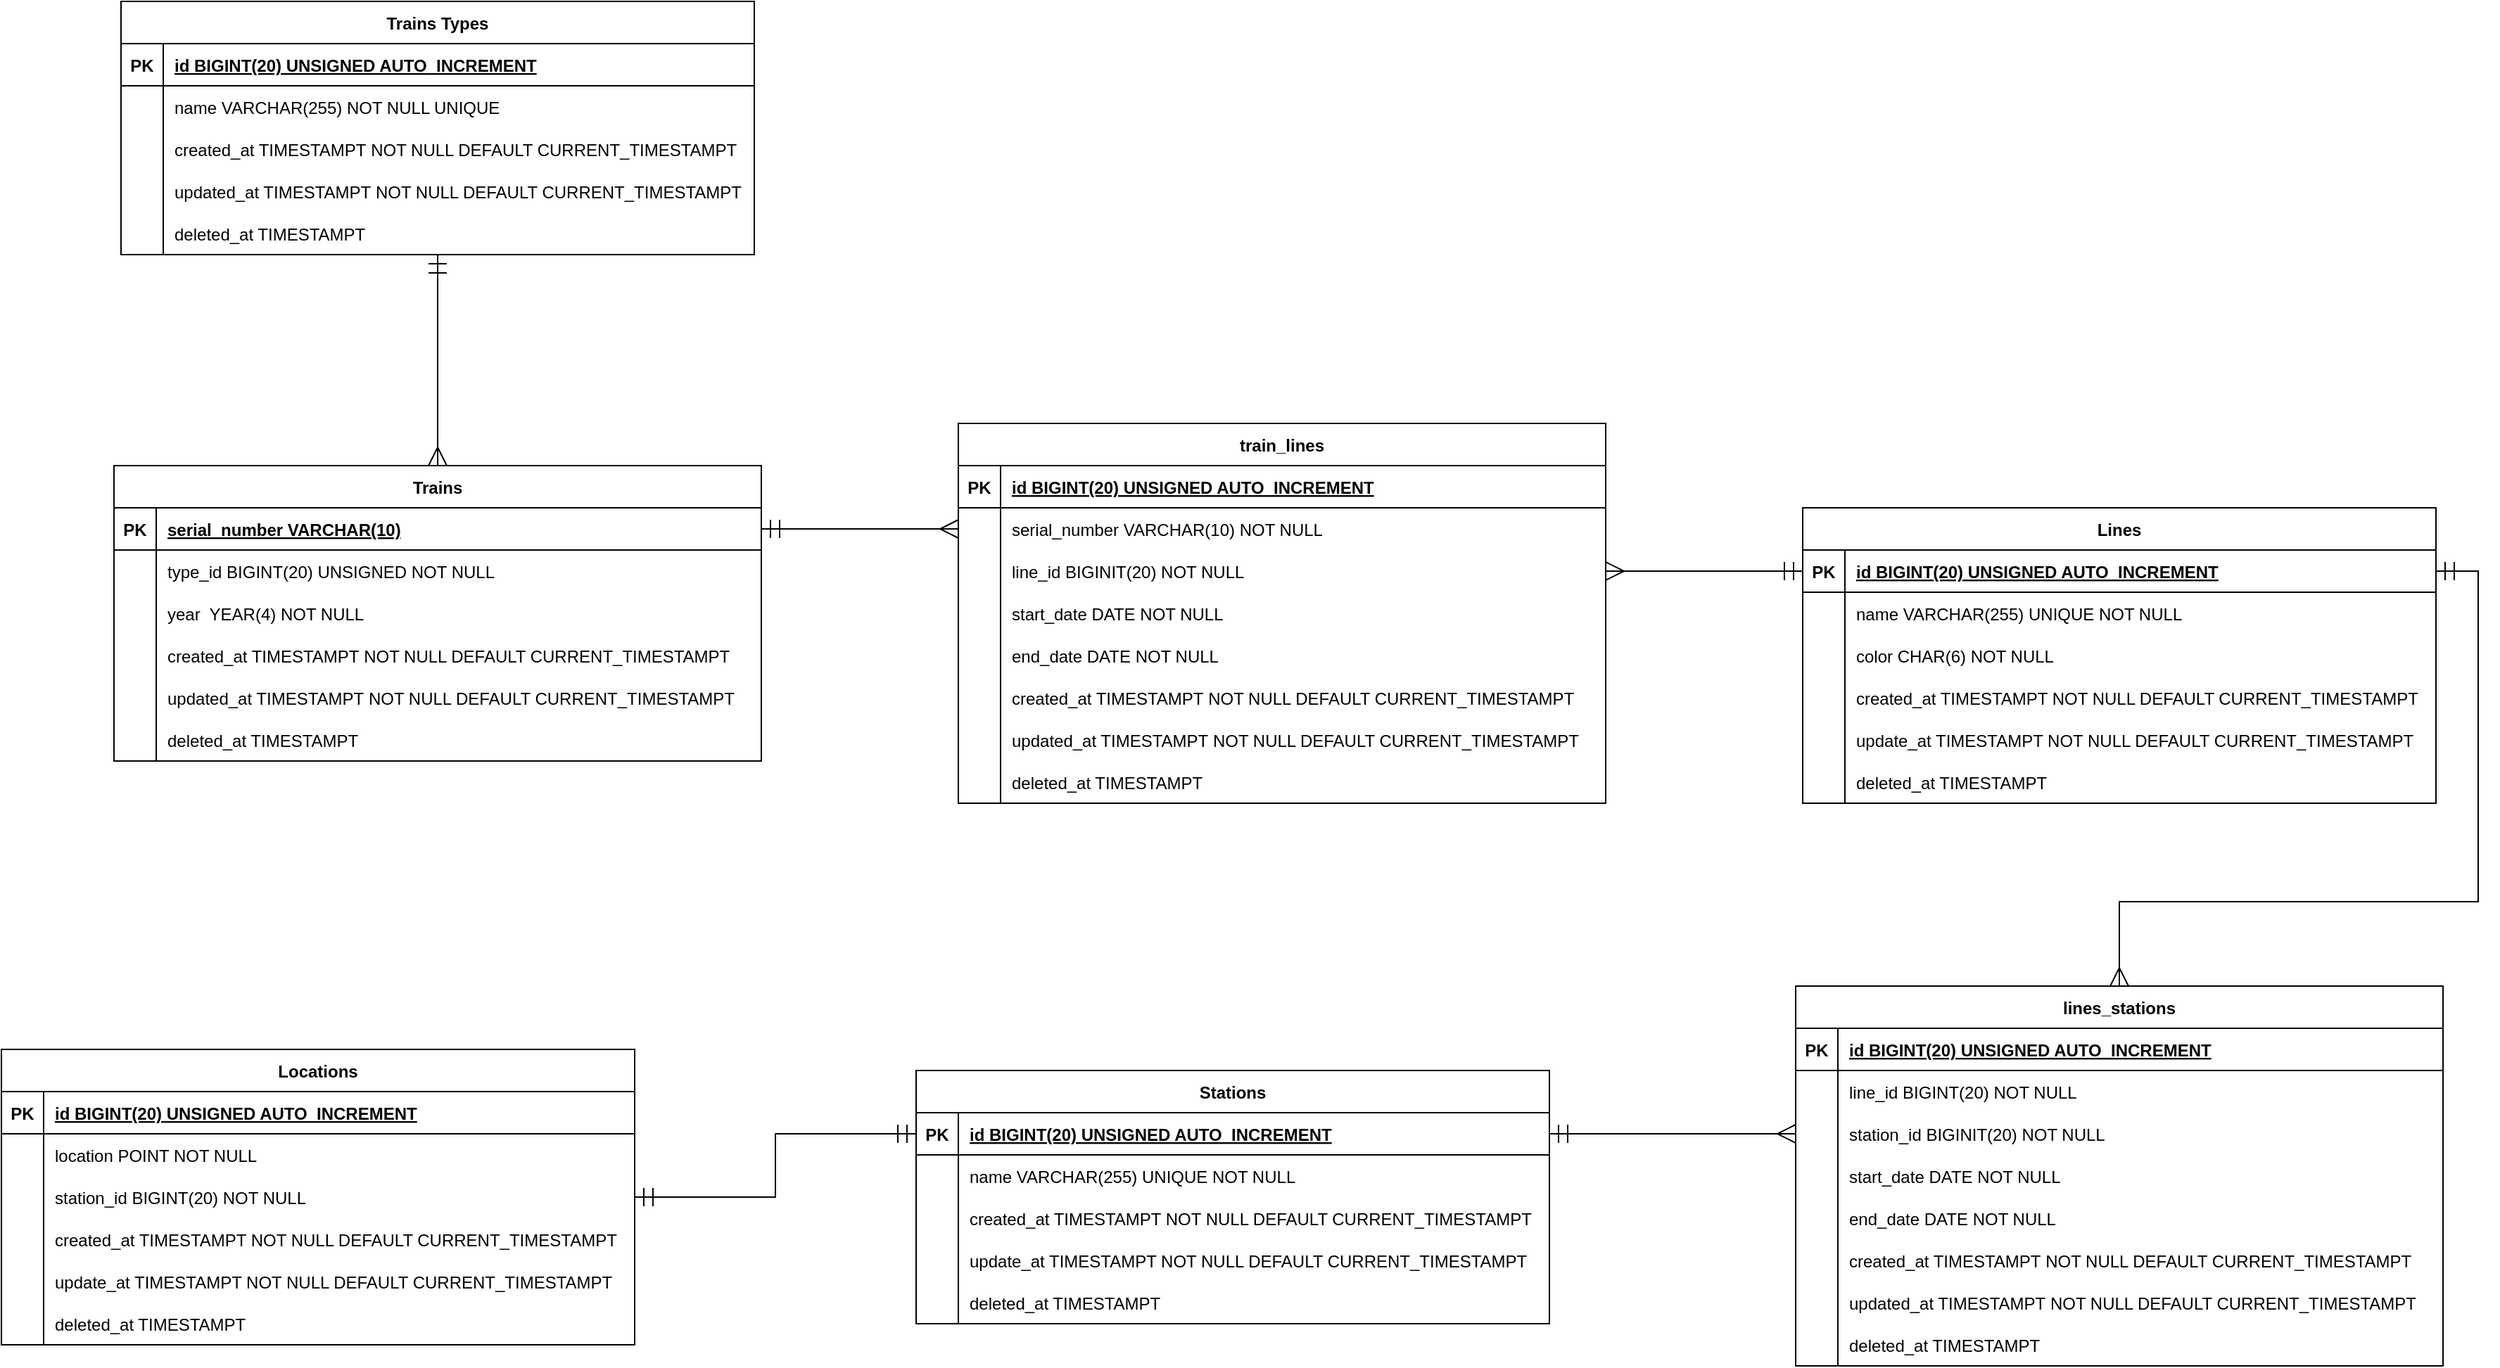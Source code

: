 <mxfile version="20.8.16" type="device"><diagram name="Página-1" id="JTHLQv3V7gAjZucuKztR"><mxGraphModel dx="2177" dy="827" grid="1" gridSize="10" guides="1" tooltips="1" connect="1" arrows="1" fold="1" page="1" pageScale="1" pageWidth="827" pageHeight="1169" math="0" shadow="0"><root><mxCell id="0"/><mxCell id="1" parent="0"/><mxCell id="9AwRTdbDVIk4WKPRu6_v-27" style="edgeStyle=orthogonalEdgeStyle;rounded=0;orthogonalLoop=1;jettySize=auto;html=1;entryX=0.5;entryY=0;entryDx=0;entryDy=0;endArrow=ERmany;endFill=0;startSize=11;endSize=11;startArrow=ERmandOne;startFill=0;exitX=1;exitY=0.5;exitDx=0;exitDy=0;" edge="1" parent="1" source="3qk2ViAFA8XJGctxAub--2" target="9AwRTdbDVIk4WKPRu6_v-1"><mxGeometry relative="1" as="geometry"><Array as="points"><mxPoint x="1200" y="545"/><mxPoint x="1200" y="780"/><mxPoint x="945" y="780"/></Array></mxGeometry></mxCell><mxCell id="3qk2ViAFA8XJGctxAub--1" value="Lines" style="shape=table;startSize=30;container=1;collapsible=1;childLayout=tableLayout;fixedRows=1;rowLines=0;fontStyle=1;align=center;resizeLast=1;" parent="1" vertex="1"><mxGeometry x="720" y="500" width="450" height="210" as="geometry"/></mxCell><mxCell id="3qk2ViAFA8XJGctxAub--2" value="" style="shape=tableRow;horizontal=0;startSize=0;swimlaneHead=0;swimlaneBody=0;fillColor=none;collapsible=0;dropTarget=0;points=[[0,0.5],[1,0.5]];portConstraint=eastwest;top=0;left=0;right=0;bottom=1;" parent="3qk2ViAFA8XJGctxAub--1" vertex="1"><mxGeometry y="30" width="450" height="30" as="geometry"/></mxCell><mxCell id="3qk2ViAFA8XJGctxAub--3" value="PK" style="shape=partialRectangle;connectable=0;fillColor=none;top=0;left=0;bottom=0;right=0;fontStyle=1;overflow=hidden;" parent="3qk2ViAFA8XJGctxAub--2" vertex="1"><mxGeometry width="30" height="30" as="geometry"><mxRectangle width="30" height="30" as="alternateBounds"/></mxGeometry></mxCell><mxCell id="3qk2ViAFA8XJGctxAub--4" value="id BIGINT(20) UNSIGNED AUTO_INCREMENT" style="shape=partialRectangle;connectable=0;fillColor=none;top=0;left=0;bottom=0;right=0;align=left;spacingLeft=6;fontStyle=5;overflow=hidden;" parent="3qk2ViAFA8XJGctxAub--2" vertex="1"><mxGeometry x="30" width="420" height="30" as="geometry"><mxRectangle width="420" height="30" as="alternateBounds"/></mxGeometry></mxCell><mxCell id="3qk2ViAFA8XJGctxAub--5" value="" style="shape=tableRow;horizontal=0;startSize=0;swimlaneHead=0;swimlaneBody=0;fillColor=none;collapsible=0;dropTarget=0;points=[[0,0.5],[1,0.5]];portConstraint=eastwest;top=0;left=0;right=0;bottom=0;" parent="3qk2ViAFA8XJGctxAub--1" vertex="1"><mxGeometry y="60" width="450" height="30" as="geometry"/></mxCell><mxCell id="3qk2ViAFA8XJGctxAub--6" value="" style="shape=partialRectangle;connectable=0;fillColor=none;top=0;left=0;bottom=0;right=0;editable=1;overflow=hidden;" parent="3qk2ViAFA8XJGctxAub--5" vertex="1"><mxGeometry width="30" height="30" as="geometry"><mxRectangle width="30" height="30" as="alternateBounds"/></mxGeometry></mxCell><mxCell id="3qk2ViAFA8XJGctxAub--7" value="name VARCHAR(255) UNIQUE NOT NULL" style="shape=partialRectangle;connectable=0;fillColor=none;top=0;left=0;bottom=0;right=0;align=left;spacingLeft=6;overflow=hidden;" parent="3qk2ViAFA8XJGctxAub--5" vertex="1"><mxGeometry x="30" width="420" height="30" as="geometry"><mxRectangle width="420" height="30" as="alternateBounds"/></mxGeometry></mxCell><mxCell id="3qk2ViAFA8XJGctxAub--8" value="" style="shape=tableRow;horizontal=0;startSize=0;swimlaneHead=0;swimlaneBody=0;fillColor=none;collapsible=0;dropTarget=0;points=[[0,0.5],[1,0.5]];portConstraint=eastwest;top=0;left=0;right=0;bottom=0;" parent="3qk2ViAFA8XJGctxAub--1" vertex="1"><mxGeometry y="90" width="450" height="30" as="geometry"/></mxCell><mxCell id="3qk2ViAFA8XJGctxAub--9" value="" style="shape=partialRectangle;connectable=0;fillColor=none;top=0;left=0;bottom=0;right=0;editable=1;overflow=hidden;" parent="3qk2ViAFA8XJGctxAub--8" vertex="1"><mxGeometry width="30" height="30" as="geometry"><mxRectangle width="30" height="30" as="alternateBounds"/></mxGeometry></mxCell><mxCell id="3qk2ViAFA8XJGctxAub--10" value="color CHAR(6) NOT NULL" style="shape=partialRectangle;connectable=0;fillColor=none;top=0;left=0;bottom=0;right=0;align=left;spacingLeft=6;overflow=hidden;" parent="3qk2ViAFA8XJGctxAub--8" vertex="1"><mxGeometry x="30" width="420" height="30" as="geometry"><mxRectangle width="420" height="30" as="alternateBounds"/></mxGeometry></mxCell><mxCell id="3qk2ViAFA8XJGctxAub--11" value="" style="shape=tableRow;horizontal=0;startSize=0;swimlaneHead=0;swimlaneBody=0;fillColor=none;collapsible=0;dropTarget=0;points=[[0,0.5],[1,0.5]];portConstraint=eastwest;top=0;left=0;right=0;bottom=0;" parent="3qk2ViAFA8XJGctxAub--1" vertex="1"><mxGeometry y="120" width="450" height="30" as="geometry"/></mxCell><mxCell id="3qk2ViAFA8XJGctxAub--12" value="" style="shape=partialRectangle;connectable=0;fillColor=none;top=0;left=0;bottom=0;right=0;editable=1;overflow=hidden;" parent="3qk2ViAFA8XJGctxAub--11" vertex="1"><mxGeometry width="30" height="30" as="geometry"><mxRectangle width="30" height="30" as="alternateBounds"/></mxGeometry></mxCell><mxCell id="3qk2ViAFA8XJGctxAub--13" value="created_at TIMESTAMPT NOT NULL DEFAULT CURRENT_TIMESTAMPT" style="shape=partialRectangle;connectable=0;fillColor=none;top=0;left=0;bottom=0;right=0;align=left;spacingLeft=6;overflow=hidden;" parent="3qk2ViAFA8XJGctxAub--11" vertex="1"><mxGeometry x="30" width="420" height="30" as="geometry"><mxRectangle width="420" height="30" as="alternateBounds"/></mxGeometry></mxCell><mxCell id="3qk2ViAFA8XJGctxAub--14" style="shape=tableRow;horizontal=0;startSize=0;swimlaneHead=0;swimlaneBody=0;fillColor=none;collapsible=0;dropTarget=0;points=[[0,0.5],[1,0.5]];portConstraint=eastwest;top=0;left=0;right=0;bottom=0;" parent="3qk2ViAFA8XJGctxAub--1" vertex="1"><mxGeometry y="150" width="450" height="30" as="geometry"/></mxCell><mxCell id="3qk2ViAFA8XJGctxAub--15" style="shape=partialRectangle;connectable=0;fillColor=none;top=0;left=0;bottom=0;right=0;editable=1;overflow=hidden;" parent="3qk2ViAFA8XJGctxAub--14" vertex="1"><mxGeometry width="30" height="30" as="geometry"><mxRectangle width="30" height="30" as="alternateBounds"/></mxGeometry></mxCell><mxCell id="3qk2ViAFA8XJGctxAub--16" value="update_at TIMESTAMPT NOT NULL DEFAULT CURRENT_TIMESTAMPT" style="shape=partialRectangle;connectable=0;fillColor=none;top=0;left=0;bottom=0;right=0;align=left;spacingLeft=6;overflow=hidden;" parent="3qk2ViAFA8XJGctxAub--14" vertex="1"><mxGeometry x="30" width="420" height="30" as="geometry"><mxRectangle width="420" height="30" as="alternateBounds"/></mxGeometry></mxCell><mxCell id="3qk2ViAFA8XJGctxAub--17" style="shape=tableRow;horizontal=0;startSize=0;swimlaneHead=0;swimlaneBody=0;fillColor=none;collapsible=0;dropTarget=0;points=[[0,0.5],[1,0.5]];portConstraint=eastwest;top=0;left=0;right=0;bottom=0;" parent="3qk2ViAFA8XJGctxAub--1" vertex="1"><mxGeometry y="180" width="450" height="30" as="geometry"/></mxCell><mxCell id="3qk2ViAFA8XJGctxAub--18" style="shape=partialRectangle;connectable=0;fillColor=none;top=0;left=0;bottom=0;right=0;editable=1;overflow=hidden;" parent="3qk2ViAFA8XJGctxAub--17" vertex="1"><mxGeometry width="30" height="30" as="geometry"><mxRectangle width="30" height="30" as="alternateBounds"/></mxGeometry></mxCell><mxCell id="3qk2ViAFA8XJGctxAub--19" value="deleted_at TIMESTAMPT " style="shape=partialRectangle;connectable=0;fillColor=none;top=0;left=0;bottom=0;right=0;align=left;spacingLeft=6;overflow=hidden;" parent="3qk2ViAFA8XJGctxAub--17" vertex="1"><mxGeometry x="30" width="420" height="30" as="geometry"><mxRectangle width="420" height="30" as="alternateBounds"/></mxGeometry></mxCell><mxCell id="3qk2ViAFA8XJGctxAub--39" value="Trains" style="shape=table;startSize=30;container=1;collapsible=1;childLayout=tableLayout;fixedRows=1;rowLines=0;fontStyle=1;align=center;resizeLast=1;" parent="1" vertex="1"><mxGeometry x="-480" y="470" width="460" height="210" as="geometry"/></mxCell><mxCell id="3qk2ViAFA8XJGctxAub--40" value="" style="shape=tableRow;horizontal=0;startSize=0;swimlaneHead=0;swimlaneBody=0;fillColor=none;collapsible=0;dropTarget=0;points=[[0,0.5],[1,0.5]];portConstraint=eastwest;top=0;left=0;right=0;bottom=1;" parent="3qk2ViAFA8XJGctxAub--39" vertex="1"><mxGeometry y="30" width="460" height="30" as="geometry"/></mxCell><mxCell id="3qk2ViAFA8XJGctxAub--41" value="PK" style="shape=partialRectangle;connectable=0;fillColor=none;top=0;left=0;bottom=0;right=0;fontStyle=1;overflow=hidden;" parent="3qk2ViAFA8XJGctxAub--40" vertex="1"><mxGeometry width="30" height="30" as="geometry"><mxRectangle width="30" height="30" as="alternateBounds"/></mxGeometry></mxCell><mxCell id="3qk2ViAFA8XJGctxAub--42" value="serial_number VARCHAR(10)" style="shape=partialRectangle;connectable=0;fillColor=none;top=0;left=0;bottom=0;right=0;align=left;spacingLeft=6;fontStyle=5;overflow=hidden;" parent="3qk2ViAFA8XJGctxAub--40" vertex="1"><mxGeometry x="30" width="430" height="30" as="geometry"><mxRectangle width="430" height="30" as="alternateBounds"/></mxGeometry></mxCell><mxCell id="3qk2ViAFA8XJGctxAub--43" value="" style="shape=tableRow;horizontal=0;startSize=0;swimlaneHead=0;swimlaneBody=0;fillColor=none;collapsible=0;dropTarget=0;points=[[0,0.5],[1,0.5]];portConstraint=eastwest;top=0;left=0;right=0;bottom=0;" parent="3qk2ViAFA8XJGctxAub--39" vertex="1"><mxGeometry y="60" width="460" height="30" as="geometry"/></mxCell><mxCell id="3qk2ViAFA8XJGctxAub--44" value="" style="shape=partialRectangle;connectable=0;fillColor=none;top=0;left=0;bottom=0;right=0;editable=1;overflow=hidden;" parent="3qk2ViAFA8XJGctxAub--43" vertex="1"><mxGeometry width="30" height="30" as="geometry"><mxRectangle width="30" height="30" as="alternateBounds"/></mxGeometry></mxCell><mxCell id="3qk2ViAFA8XJGctxAub--45" value="type_id BIGINT(20) UNSIGNED NOT NULL" style="shape=partialRectangle;connectable=0;fillColor=none;top=0;left=0;bottom=0;right=0;align=left;spacingLeft=6;overflow=hidden;" parent="3qk2ViAFA8XJGctxAub--43" vertex="1"><mxGeometry x="30" width="430" height="30" as="geometry"><mxRectangle width="430" height="30" as="alternateBounds"/></mxGeometry></mxCell><mxCell id="3qk2ViAFA8XJGctxAub--46" value="" style="shape=tableRow;horizontal=0;startSize=0;swimlaneHead=0;swimlaneBody=0;fillColor=none;collapsible=0;dropTarget=0;points=[[0,0.5],[1,0.5]];portConstraint=eastwest;top=0;left=0;right=0;bottom=0;" parent="3qk2ViAFA8XJGctxAub--39" vertex="1"><mxGeometry y="90" width="460" height="30" as="geometry"/></mxCell><mxCell id="3qk2ViAFA8XJGctxAub--47" value="" style="shape=partialRectangle;connectable=0;fillColor=none;top=0;left=0;bottom=0;right=0;editable=1;overflow=hidden;" parent="3qk2ViAFA8XJGctxAub--46" vertex="1"><mxGeometry width="30" height="30" as="geometry"><mxRectangle width="30" height="30" as="alternateBounds"/></mxGeometry></mxCell><mxCell id="3qk2ViAFA8XJGctxAub--48" value="year  YEAR(4) NOT NULL" style="shape=partialRectangle;connectable=0;fillColor=none;top=0;left=0;bottom=0;right=0;align=left;spacingLeft=6;overflow=hidden;" parent="3qk2ViAFA8XJGctxAub--46" vertex="1"><mxGeometry x="30" width="430" height="30" as="geometry"><mxRectangle width="430" height="30" as="alternateBounds"/></mxGeometry></mxCell><mxCell id="3qk2ViAFA8XJGctxAub--49" value="" style="shape=tableRow;horizontal=0;startSize=0;swimlaneHead=0;swimlaneBody=0;fillColor=none;collapsible=0;dropTarget=0;points=[[0,0.5],[1,0.5]];portConstraint=eastwest;top=0;left=0;right=0;bottom=0;" parent="3qk2ViAFA8XJGctxAub--39" vertex="1"><mxGeometry y="120" width="460" height="30" as="geometry"/></mxCell><mxCell id="3qk2ViAFA8XJGctxAub--50" value="" style="shape=partialRectangle;connectable=0;fillColor=none;top=0;left=0;bottom=0;right=0;editable=1;overflow=hidden;" parent="3qk2ViAFA8XJGctxAub--49" vertex="1"><mxGeometry width="30" height="30" as="geometry"><mxRectangle width="30" height="30" as="alternateBounds"/></mxGeometry></mxCell><mxCell id="3qk2ViAFA8XJGctxAub--51" value="created_at TIMESTAMPT NOT NULL DEFAULT CURRENT_TIMESTAMPT" style="shape=partialRectangle;connectable=0;fillColor=none;top=0;left=0;bottom=0;right=0;align=left;spacingLeft=6;overflow=hidden;" parent="3qk2ViAFA8XJGctxAub--49" vertex="1"><mxGeometry x="30" width="430" height="30" as="geometry"><mxRectangle width="430" height="30" as="alternateBounds"/></mxGeometry></mxCell><mxCell id="3qk2ViAFA8XJGctxAub--88" style="shape=tableRow;horizontal=0;startSize=0;swimlaneHead=0;swimlaneBody=0;fillColor=none;collapsible=0;dropTarget=0;points=[[0,0.5],[1,0.5]];portConstraint=eastwest;top=0;left=0;right=0;bottom=0;" parent="3qk2ViAFA8XJGctxAub--39" vertex="1"><mxGeometry y="150" width="460" height="30" as="geometry"/></mxCell><mxCell id="3qk2ViAFA8XJGctxAub--89" style="shape=partialRectangle;connectable=0;fillColor=none;top=0;left=0;bottom=0;right=0;editable=1;overflow=hidden;" parent="3qk2ViAFA8XJGctxAub--88" vertex="1"><mxGeometry width="30" height="30" as="geometry"><mxRectangle width="30" height="30" as="alternateBounds"/></mxGeometry></mxCell><mxCell id="3qk2ViAFA8XJGctxAub--90" value="updated_at TIMESTAMPT NOT NULL DEFAULT CURRENT_TIMESTAMPT" style="shape=partialRectangle;connectable=0;fillColor=none;top=0;left=0;bottom=0;right=0;align=left;spacingLeft=6;overflow=hidden;" parent="3qk2ViAFA8XJGctxAub--88" vertex="1"><mxGeometry x="30" width="430" height="30" as="geometry"><mxRectangle width="430" height="30" as="alternateBounds"/></mxGeometry></mxCell><mxCell id="3qk2ViAFA8XJGctxAub--91" style="shape=tableRow;horizontal=0;startSize=0;swimlaneHead=0;swimlaneBody=0;fillColor=none;collapsible=0;dropTarget=0;points=[[0,0.5],[1,0.5]];portConstraint=eastwest;top=0;left=0;right=0;bottom=0;" parent="3qk2ViAFA8XJGctxAub--39" vertex="1"><mxGeometry y="180" width="460" height="30" as="geometry"/></mxCell><mxCell id="3qk2ViAFA8XJGctxAub--92" value="" style="shape=partialRectangle;connectable=0;fillColor=none;top=0;left=0;bottom=0;right=0;editable=1;overflow=hidden;" parent="3qk2ViAFA8XJGctxAub--91" vertex="1"><mxGeometry width="30" height="30" as="geometry"><mxRectangle width="30" height="30" as="alternateBounds"/></mxGeometry></mxCell><mxCell id="3qk2ViAFA8XJGctxAub--93" value="deleted_at TIMESTAMPT" style="shape=partialRectangle;connectable=0;fillColor=none;top=0;left=0;bottom=0;right=0;align=left;spacingLeft=6;overflow=hidden;" parent="3qk2ViAFA8XJGctxAub--91" vertex="1"><mxGeometry x="30" width="430" height="30" as="geometry"><mxRectangle width="430" height="30" as="alternateBounds"/></mxGeometry></mxCell><mxCell id="3qk2ViAFA8XJGctxAub--87" style="edgeStyle=orthogonalEdgeStyle;rounded=0;orthogonalLoop=1;jettySize=auto;html=1;entryX=0.5;entryY=0;entryDx=0;entryDy=0;startArrow=ERmandOne;startFill=0;endArrow=ERmany;endFill=0;startSize=11;endSize=11;" parent="1" source="3qk2ViAFA8XJGctxAub--52" target="3qk2ViAFA8XJGctxAub--39" edge="1"><mxGeometry relative="1" as="geometry"/></mxCell><mxCell id="3qk2ViAFA8XJGctxAub--52" value="Trains Types" style="shape=table;startSize=30;container=1;collapsible=1;childLayout=tableLayout;fixedRows=1;rowLines=0;fontStyle=1;align=center;resizeLast=1;" parent="1" vertex="1"><mxGeometry x="-475" y="140" width="450" height="180" as="geometry"/></mxCell><mxCell id="3qk2ViAFA8XJGctxAub--53" value="" style="shape=tableRow;horizontal=0;startSize=0;swimlaneHead=0;swimlaneBody=0;fillColor=none;collapsible=0;dropTarget=0;points=[[0,0.5],[1,0.5]];portConstraint=eastwest;top=0;left=0;right=0;bottom=1;" parent="3qk2ViAFA8XJGctxAub--52" vertex="1"><mxGeometry y="30" width="450" height="30" as="geometry"/></mxCell><mxCell id="3qk2ViAFA8XJGctxAub--54" value="PK" style="shape=partialRectangle;connectable=0;fillColor=none;top=0;left=0;bottom=0;right=0;fontStyle=1;overflow=hidden;" parent="3qk2ViAFA8XJGctxAub--53" vertex="1"><mxGeometry width="30" height="30" as="geometry"><mxRectangle width="30" height="30" as="alternateBounds"/></mxGeometry></mxCell><mxCell id="3qk2ViAFA8XJGctxAub--55" value="id BIGINT(20) UNSIGNED AUTO_INCREMENT" style="shape=partialRectangle;connectable=0;fillColor=none;top=0;left=0;bottom=0;right=0;align=left;spacingLeft=6;fontStyle=5;overflow=hidden;" parent="3qk2ViAFA8XJGctxAub--53" vertex="1"><mxGeometry x="30" width="420" height="30" as="geometry"><mxRectangle width="420" height="30" as="alternateBounds"/></mxGeometry></mxCell><mxCell id="3qk2ViAFA8XJGctxAub--56" value="" style="shape=tableRow;horizontal=0;startSize=0;swimlaneHead=0;swimlaneBody=0;fillColor=none;collapsible=0;dropTarget=0;points=[[0,0.5],[1,0.5]];portConstraint=eastwest;top=0;left=0;right=0;bottom=0;" parent="3qk2ViAFA8XJGctxAub--52" vertex="1"><mxGeometry y="60" width="450" height="30" as="geometry"/></mxCell><mxCell id="3qk2ViAFA8XJGctxAub--57" value="" style="shape=partialRectangle;connectable=0;fillColor=none;top=0;left=0;bottom=0;right=0;editable=1;overflow=hidden;" parent="3qk2ViAFA8XJGctxAub--56" vertex="1"><mxGeometry width="30" height="30" as="geometry"><mxRectangle width="30" height="30" as="alternateBounds"/></mxGeometry></mxCell><mxCell id="3qk2ViAFA8XJGctxAub--58" value="name VARCHAR(255) NOT NULL UNIQUE" style="shape=partialRectangle;connectable=0;fillColor=none;top=0;left=0;bottom=0;right=0;align=left;spacingLeft=6;overflow=hidden;" parent="3qk2ViAFA8XJGctxAub--56" vertex="1"><mxGeometry x="30" width="420" height="30" as="geometry"><mxRectangle width="420" height="30" as="alternateBounds"/></mxGeometry></mxCell><mxCell id="3qk2ViAFA8XJGctxAub--59" value="" style="shape=tableRow;horizontal=0;startSize=0;swimlaneHead=0;swimlaneBody=0;fillColor=none;collapsible=0;dropTarget=0;points=[[0,0.5],[1,0.5]];portConstraint=eastwest;top=0;left=0;right=0;bottom=0;" parent="3qk2ViAFA8XJGctxAub--52" vertex="1"><mxGeometry y="90" width="450" height="30" as="geometry"/></mxCell><mxCell id="3qk2ViAFA8XJGctxAub--60" value="" style="shape=partialRectangle;connectable=0;fillColor=none;top=0;left=0;bottom=0;right=0;editable=1;overflow=hidden;" parent="3qk2ViAFA8XJGctxAub--59" vertex="1"><mxGeometry width="30" height="30" as="geometry"><mxRectangle width="30" height="30" as="alternateBounds"/></mxGeometry></mxCell><mxCell id="3qk2ViAFA8XJGctxAub--61" value="created_at TIMESTAMPT NOT NULL DEFAULT CURRENT_TIMESTAMPT" style="shape=partialRectangle;connectable=0;fillColor=none;top=0;left=0;bottom=0;right=0;align=left;spacingLeft=6;overflow=hidden;" parent="3qk2ViAFA8XJGctxAub--59" vertex="1"><mxGeometry x="30" width="420" height="30" as="geometry"><mxRectangle width="420" height="30" as="alternateBounds"/></mxGeometry></mxCell><mxCell id="3qk2ViAFA8XJGctxAub--62" value="" style="shape=tableRow;horizontal=0;startSize=0;swimlaneHead=0;swimlaneBody=0;fillColor=none;collapsible=0;dropTarget=0;points=[[0,0.5],[1,0.5]];portConstraint=eastwest;top=0;left=0;right=0;bottom=0;" parent="3qk2ViAFA8XJGctxAub--52" vertex="1"><mxGeometry y="120" width="450" height="30" as="geometry"/></mxCell><mxCell id="3qk2ViAFA8XJGctxAub--63" value="" style="shape=partialRectangle;connectable=0;fillColor=none;top=0;left=0;bottom=0;right=0;editable=1;overflow=hidden;" parent="3qk2ViAFA8XJGctxAub--62" vertex="1"><mxGeometry width="30" height="30" as="geometry"><mxRectangle width="30" height="30" as="alternateBounds"/></mxGeometry></mxCell><mxCell id="3qk2ViAFA8XJGctxAub--64" value="updated_at TIMESTAMPT NOT NULL DEFAULT CURRENT_TIMESTAMPT" style="shape=partialRectangle;connectable=0;fillColor=none;top=0;left=0;bottom=0;right=0;align=left;spacingLeft=6;overflow=hidden;" parent="3qk2ViAFA8XJGctxAub--62" vertex="1"><mxGeometry x="30" width="420" height="30" as="geometry"><mxRectangle width="420" height="30" as="alternateBounds"/></mxGeometry></mxCell><mxCell id="3qk2ViAFA8XJGctxAub--65" style="shape=tableRow;horizontal=0;startSize=0;swimlaneHead=0;swimlaneBody=0;fillColor=none;collapsible=0;dropTarget=0;points=[[0,0.5],[1,0.5]];portConstraint=eastwest;top=0;left=0;right=0;bottom=0;" parent="3qk2ViAFA8XJGctxAub--52" vertex="1"><mxGeometry y="150" width="450" height="30" as="geometry"/></mxCell><mxCell id="3qk2ViAFA8XJGctxAub--66" style="shape=partialRectangle;connectable=0;fillColor=none;top=0;left=0;bottom=0;right=0;editable=1;overflow=hidden;" parent="3qk2ViAFA8XJGctxAub--65" vertex="1"><mxGeometry width="30" height="30" as="geometry"><mxRectangle width="30" height="30" as="alternateBounds"/></mxGeometry></mxCell><mxCell id="3qk2ViAFA8XJGctxAub--67" value="deleted_at TIMESTAMPT" style="shape=partialRectangle;connectable=0;fillColor=none;top=0;left=0;bottom=0;right=0;align=left;spacingLeft=6;overflow=hidden;" parent="3qk2ViAFA8XJGctxAub--65" vertex="1"><mxGeometry x="30" width="420" height="30" as="geometry"><mxRectangle width="420" height="30" as="alternateBounds"/></mxGeometry></mxCell><mxCell id="3qk2ViAFA8XJGctxAub--107" value="train_lines" style="shape=table;startSize=30;container=1;collapsible=1;childLayout=tableLayout;fixedRows=1;rowLines=0;fontStyle=1;align=center;resizeLast=1;" parent="1" vertex="1"><mxGeometry x="120" y="440" width="460" height="270" as="geometry"/></mxCell><mxCell id="3qk2ViAFA8XJGctxAub--108" value="" style="shape=tableRow;horizontal=0;startSize=0;swimlaneHead=0;swimlaneBody=0;fillColor=none;collapsible=0;dropTarget=0;points=[[0,0.5],[1,0.5]];portConstraint=eastwest;top=0;left=0;right=0;bottom=1;" parent="3qk2ViAFA8XJGctxAub--107" vertex="1"><mxGeometry y="30" width="460" height="30" as="geometry"/></mxCell><mxCell id="3qk2ViAFA8XJGctxAub--109" value="PK" style="shape=partialRectangle;connectable=0;fillColor=none;top=0;left=0;bottom=0;right=0;fontStyle=1;overflow=hidden;" parent="3qk2ViAFA8XJGctxAub--108" vertex="1"><mxGeometry width="30" height="30" as="geometry"><mxRectangle width="30" height="30" as="alternateBounds"/></mxGeometry></mxCell><mxCell id="3qk2ViAFA8XJGctxAub--110" value="id BIGINT(20) UNSIGNED AUTO_INCREMENT" style="shape=partialRectangle;connectable=0;fillColor=none;top=0;left=0;bottom=0;right=0;align=left;spacingLeft=6;fontStyle=5;overflow=hidden;" parent="3qk2ViAFA8XJGctxAub--108" vertex="1"><mxGeometry x="30" width="430" height="30" as="geometry"><mxRectangle width="430" height="30" as="alternateBounds"/></mxGeometry></mxCell><mxCell id="3qk2ViAFA8XJGctxAub--111" value="" style="shape=tableRow;horizontal=0;startSize=0;swimlaneHead=0;swimlaneBody=0;fillColor=none;collapsible=0;dropTarget=0;points=[[0,0.5],[1,0.5]];portConstraint=eastwest;top=0;left=0;right=0;bottom=0;" parent="3qk2ViAFA8XJGctxAub--107" vertex="1"><mxGeometry y="60" width="460" height="30" as="geometry"/></mxCell><mxCell id="3qk2ViAFA8XJGctxAub--112" value="" style="shape=partialRectangle;connectable=0;fillColor=none;top=0;left=0;bottom=0;right=0;editable=1;overflow=hidden;" parent="3qk2ViAFA8XJGctxAub--111" vertex="1"><mxGeometry width="30" height="30" as="geometry"><mxRectangle width="30" height="30" as="alternateBounds"/></mxGeometry></mxCell><mxCell id="3qk2ViAFA8XJGctxAub--113" value="serial_number VARCHAR(10) NOT NULL" style="shape=partialRectangle;connectable=0;fillColor=none;top=0;left=0;bottom=0;right=0;align=left;spacingLeft=6;overflow=hidden;" parent="3qk2ViAFA8XJGctxAub--111" vertex="1"><mxGeometry x="30" width="430" height="30" as="geometry"><mxRectangle width="430" height="30" as="alternateBounds"/></mxGeometry></mxCell><mxCell id="3qk2ViAFA8XJGctxAub--114" value="" style="shape=tableRow;horizontal=0;startSize=0;swimlaneHead=0;swimlaneBody=0;fillColor=none;collapsible=0;dropTarget=0;points=[[0,0.5],[1,0.5]];portConstraint=eastwest;top=0;left=0;right=0;bottom=0;" parent="3qk2ViAFA8XJGctxAub--107" vertex="1"><mxGeometry y="90" width="460" height="30" as="geometry"/></mxCell><mxCell id="3qk2ViAFA8XJGctxAub--115" value="" style="shape=partialRectangle;connectable=0;fillColor=none;top=0;left=0;bottom=0;right=0;editable=1;overflow=hidden;" parent="3qk2ViAFA8XJGctxAub--114" vertex="1"><mxGeometry width="30" height="30" as="geometry"><mxRectangle width="30" height="30" as="alternateBounds"/></mxGeometry></mxCell><mxCell id="3qk2ViAFA8XJGctxAub--116" value="line_id BIGINIT(20) NOT NULL" style="shape=partialRectangle;connectable=0;fillColor=none;top=0;left=0;bottom=0;right=0;align=left;spacingLeft=6;overflow=hidden;" parent="3qk2ViAFA8XJGctxAub--114" vertex="1"><mxGeometry x="30" width="430" height="30" as="geometry"><mxRectangle width="430" height="30" as="alternateBounds"/></mxGeometry></mxCell><mxCell id="3qk2ViAFA8XJGctxAub--126" style="shape=tableRow;horizontal=0;startSize=0;swimlaneHead=0;swimlaneBody=0;fillColor=none;collapsible=0;dropTarget=0;points=[[0,0.5],[1,0.5]];portConstraint=eastwest;top=0;left=0;right=0;bottom=0;" parent="3qk2ViAFA8XJGctxAub--107" vertex="1"><mxGeometry y="120" width="460" height="30" as="geometry"/></mxCell><mxCell id="3qk2ViAFA8XJGctxAub--127" style="shape=partialRectangle;connectable=0;fillColor=none;top=0;left=0;bottom=0;right=0;editable=1;overflow=hidden;" parent="3qk2ViAFA8XJGctxAub--126" vertex="1"><mxGeometry width="30" height="30" as="geometry"><mxRectangle width="30" height="30" as="alternateBounds"/></mxGeometry></mxCell><mxCell id="3qk2ViAFA8XJGctxAub--128" value="start_date DATE NOT NULL" style="shape=partialRectangle;connectable=0;fillColor=none;top=0;left=0;bottom=0;right=0;align=left;spacingLeft=6;overflow=hidden;" parent="3qk2ViAFA8XJGctxAub--126" vertex="1"><mxGeometry x="30" width="430" height="30" as="geometry"><mxRectangle width="430" height="30" as="alternateBounds"/></mxGeometry></mxCell><mxCell id="3qk2ViAFA8XJGctxAub--129" style="shape=tableRow;horizontal=0;startSize=0;swimlaneHead=0;swimlaneBody=0;fillColor=none;collapsible=0;dropTarget=0;points=[[0,0.5],[1,0.5]];portConstraint=eastwest;top=0;left=0;right=0;bottom=0;" parent="3qk2ViAFA8XJGctxAub--107" vertex="1"><mxGeometry y="150" width="460" height="30" as="geometry"/></mxCell><mxCell id="3qk2ViAFA8XJGctxAub--130" style="shape=partialRectangle;connectable=0;fillColor=none;top=0;left=0;bottom=0;right=0;editable=1;overflow=hidden;" parent="3qk2ViAFA8XJGctxAub--129" vertex="1"><mxGeometry width="30" height="30" as="geometry"><mxRectangle width="30" height="30" as="alternateBounds"/></mxGeometry></mxCell><mxCell id="3qk2ViAFA8XJGctxAub--131" value="end_date DATE NOT NULL" style="shape=partialRectangle;connectable=0;fillColor=none;top=0;left=0;bottom=0;right=0;align=left;spacingLeft=6;overflow=hidden;" parent="3qk2ViAFA8XJGctxAub--129" vertex="1"><mxGeometry x="30" width="430" height="30" as="geometry"><mxRectangle width="430" height="30" as="alternateBounds"/></mxGeometry></mxCell><mxCell id="3qk2ViAFA8XJGctxAub--117" value="" style="shape=tableRow;horizontal=0;startSize=0;swimlaneHead=0;swimlaneBody=0;fillColor=none;collapsible=0;dropTarget=0;points=[[0,0.5],[1,0.5]];portConstraint=eastwest;top=0;left=0;right=0;bottom=0;" parent="3qk2ViAFA8XJGctxAub--107" vertex="1"><mxGeometry y="180" width="460" height="30" as="geometry"/></mxCell><mxCell id="3qk2ViAFA8XJGctxAub--118" value="" style="shape=partialRectangle;connectable=0;fillColor=none;top=0;left=0;bottom=0;right=0;editable=1;overflow=hidden;" parent="3qk2ViAFA8XJGctxAub--117" vertex="1"><mxGeometry width="30" height="30" as="geometry"><mxRectangle width="30" height="30" as="alternateBounds"/></mxGeometry></mxCell><mxCell id="3qk2ViAFA8XJGctxAub--119" value="created_at TIMESTAMPT NOT NULL DEFAULT CURRENT_TIMESTAMPT" style="shape=partialRectangle;connectable=0;fillColor=none;top=0;left=0;bottom=0;right=0;align=left;spacingLeft=6;overflow=hidden;" parent="3qk2ViAFA8XJGctxAub--117" vertex="1"><mxGeometry x="30" width="430" height="30" as="geometry"><mxRectangle width="430" height="30" as="alternateBounds"/></mxGeometry></mxCell><mxCell id="3qk2ViAFA8XJGctxAub--120" style="shape=tableRow;horizontal=0;startSize=0;swimlaneHead=0;swimlaneBody=0;fillColor=none;collapsible=0;dropTarget=0;points=[[0,0.5],[1,0.5]];portConstraint=eastwest;top=0;left=0;right=0;bottom=0;" parent="3qk2ViAFA8XJGctxAub--107" vertex="1"><mxGeometry y="210" width="460" height="30" as="geometry"/></mxCell><mxCell id="3qk2ViAFA8XJGctxAub--121" style="shape=partialRectangle;connectable=0;fillColor=none;top=0;left=0;bottom=0;right=0;editable=1;overflow=hidden;" parent="3qk2ViAFA8XJGctxAub--120" vertex="1"><mxGeometry width="30" height="30" as="geometry"><mxRectangle width="30" height="30" as="alternateBounds"/></mxGeometry></mxCell><mxCell id="3qk2ViAFA8XJGctxAub--122" value="updated_at TIMESTAMPT NOT NULL DEFAULT CURRENT_TIMESTAMPT" style="shape=partialRectangle;connectable=0;fillColor=none;top=0;left=0;bottom=0;right=0;align=left;spacingLeft=6;overflow=hidden;" parent="3qk2ViAFA8XJGctxAub--120" vertex="1"><mxGeometry x="30" width="430" height="30" as="geometry"><mxRectangle width="430" height="30" as="alternateBounds"/></mxGeometry></mxCell><mxCell id="3qk2ViAFA8XJGctxAub--123" style="shape=tableRow;horizontal=0;startSize=0;swimlaneHead=0;swimlaneBody=0;fillColor=none;collapsible=0;dropTarget=0;points=[[0,0.5],[1,0.5]];portConstraint=eastwest;top=0;left=0;right=0;bottom=0;" parent="3qk2ViAFA8XJGctxAub--107" vertex="1"><mxGeometry y="240" width="460" height="30" as="geometry"/></mxCell><mxCell id="3qk2ViAFA8XJGctxAub--124" value="" style="shape=partialRectangle;connectable=0;fillColor=none;top=0;left=0;bottom=0;right=0;editable=1;overflow=hidden;" parent="3qk2ViAFA8XJGctxAub--123" vertex="1"><mxGeometry width="30" height="30" as="geometry"><mxRectangle width="30" height="30" as="alternateBounds"/></mxGeometry></mxCell><mxCell id="3qk2ViAFA8XJGctxAub--125" value="deleted_at TIMESTAMPT" style="shape=partialRectangle;connectable=0;fillColor=none;top=0;left=0;bottom=0;right=0;align=left;spacingLeft=6;overflow=hidden;" parent="3qk2ViAFA8XJGctxAub--123" vertex="1"><mxGeometry x="30" width="430" height="30" as="geometry"><mxRectangle width="430" height="30" as="alternateBounds"/></mxGeometry></mxCell><mxCell id="3qk2ViAFA8XJGctxAub--132" style="edgeStyle=orthogonalEdgeStyle;rounded=0;orthogonalLoop=1;jettySize=auto;html=1;entryX=0;entryY=0.5;entryDx=0;entryDy=0;startArrow=ERmandOne;startFill=0;endArrow=ERmany;endFill=0;startSize=11;endSize=11;" parent="1" source="3qk2ViAFA8XJGctxAub--40" target="3qk2ViAFA8XJGctxAub--111" edge="1"><mxGeometry relative="1" as="geometry"/></mxCell><mxCell id="3qk2ViAFA8XJGctxAub--134" style="edgeStyle=orthogonalEdgeStyle;rounded=0;orthogonalLoop=1;jettySize=auto;html=1;entryX=1;entryY=0.5;entryDx=0;entryDy=0;startArrow=ERmandOne;startFill=0;endArrow=ERmany;endFill=0;startSize=11;endSize=11;" parent="1" source="3qk2ViAFA8XJGctxAub--2" target="3qk2ViAFA8XJGctxAub--114" edge="1"><mxGeometry relative="1" as="geometry"/></mxCell><mxCell id="9AwRTdbDVIk4WKPRu6_v-28" style="edgeStyle=orthogonalEdgeStyle;rounded=0;orthogonalLoop=1;jettySize=auto;html=1;entryX=0;entryY=0.5;entryDx=0;entryDy=0;startArrow=ERmandOne;startFill=0;endArrow=ERmany;endFill=0;startSize=11;endSize=11;exitX=1;exitY=0.5;exitDx=0;exitDy=0;" edge="1" parent="1" source="3qk2ViAFA8XJGctxAub--136" target="9AwRTdbDVIk4WKPRu6_v-8"><mxGeometry relative="1" as="geometry"/></mxCell><mxCell id="3qk2ViAFA8XJGctxAub--135" value="Stations" style="shape=table;startSize=30;container=1;collapsible=1;childLayout=tableLayout;fixedRows=1;rowLines=0;fontStyle=1;align=center;resizeLast=1;" parent="1" vertex="1"><mxGeometry x="90" y="900" width="450" height="180" as="geometry"/></mxCell><mxCell id="3qk2ViAFA8XJGctxAub--136" value="" style="shape=tableRow;horizontal=0;startSize=0;swimlaneHead=0;swimlaneBody=0;fillColor=none;collapsible=0;dropTarget=0;points=[[0,0.5],[1,0.5]];portConstraint=eastwest;top=0;left=0;right=0;bottom=1;" parent="3qk2ViAFA8XJGctxAub--135" vertex="1"><mxGeometry y="30" width="450" height="30" as="geometry"/></mxCell><mxCell id="3qk2ViAFA8XJGctxAub--137" value="PK" style="shape=partialRectangle;connectable=0;fillColor=none;top=0;left=0;bottom=0;right=0;fontStyle=1;overflow=hidden;" parent="3qk2ViAFA8XJGctxAub--136" vertex="1"><mxGeometry width="30" height="30" as="geometry"><mxRectangle width="30" height="30" as="alternateBounds"/></mxGeometry></mxCell><mxCell id="3qk2ViAFA8XJGctxAub--138" value="id BIGINT(20) UNSIGNED AUTO_INCREMENT" style="shape=partialRectangle;connectable=0;fillColor=none;top=0;left=0;bottom=0;right=0;align=left;spacingLeft=6;fontStyle=5;overflow=hidden;" parent="3qk2ViAFA8XJGctxAub--136" vertex="1"><mxGeometry x="30" width="420" height="30" as="geometry"><mxRectangle width="420" height="30" as="alternateBounds"/></mxGeometry></mxCell><mxCell id="3qk2ViAFA8XJGctxAub--139" value="" style="shape=tableRow;horizontal=0;startSize=0;swimlaneHead=0;swimlaneBody=0;fillColor=none;collapsible=0;dropTarget=0;points=[[0,0.5],[1,0.5]];portConstraint=eastwest;top=0;left=0;right=0;bottom=0;" parent="3qk2ViAFA8XJGctxAub--135" vertex="1"><mxGeometry y="60" width="450" height="30" as="geometry"/></mxCell><mxCell id="3qk2ViAFA8XJGctxAub--140" value="" style="shape=partialRectangle;connectable=0;fillColor=none;top=0;left=0;bottom=0;right=0;editable=1;overflow=hidden;" parent="3qk2ViAFA8XJGctxAub--139" vertex="1"><mxGeometry width="30" height="30" as="geometry"><mxRectangle width="30" height="30" as="alternateBounds"/></mxGeometry></mxCell><mxCell id="3qk2ViAFA8XJGctxAub--141" value="name VARCHAR(255) UNIQUE NOT NULL" style="shape=partialRectangle;connectable=0;fillColor=none;top=0;left=0;bottom=0;right=0;align=left;spacingLeft=6;overflow=hidden;" parent="3qk2ViAFA8XJGctxAub--139" vertex="1"><mxGeometry x="30" width="420" height="30" as="geometry"><mxRectangle width="420" height="30" as="alternateBounds"/></mxGeometry></mxCell><mxCell id="3qk2ViAFA8XJGctxAub--145" value="" style="shape=tableRow;horizontal=0;startSize=0;swimlaneHead=0;swimlaneBody=0;fillColor=none;collapsible=0;dropTarget=0;points=[[0,0.5],[1,0.5]];portConstraint=eastwest;top=0;left=0;right=0;bottom=0;" parent="3qk2ViAFA8XJGctxAub--135" vertex="1"><mxGeometry y="90" width="450" height="30" as="geometry"/></mxCell><mxCell id="3qk2ViAFA8XJGctxAub--146" value="" style="shape=partialRectangle;connectable=0;fillColor=none;top=0;left=0;bottom=0;right=0;editable=1;overflow=hidden;" parent="3qk2ViAFA8XJGctxAub--145" vertex="1"><mxGeometry width="30" height="30" as="geometry"><mxRectangle width="30" height="30" as="alternateBounds"/></mxGeometry></mxCell><mxCell id="3qk2ViAFA8XJGctxAub--147" value="created_at TIMESTAMPT NOT NULL DEFAULT CURRENT_TIMESTAMPT" style="shape=partialRectangle;connectable=0;fillColor=none;top=0;left=0;bottom=0;right=0;align=left;spacingLeft=6;overflow=hidden;" parent="3qk2ViAFA8XJGctxAub--145" vertex="1"><mxGeometry x="30" width="420" height="30" as="geometry"><mxRectangle width="420" height="30" as="alternateBounds"/></mxGeometry></mxCell><mxCell id="3qk2ViAFA8XJGctxAub--148" style="shape=tableRow;horizontal=0;startSize=0;swimlaneHead=0;swimlaneBody=0;fillColor=none;collapsible=0;dropTarget=0;points=[[0,0.5],[1,0.5]];portConstraint=eastwest;top=0;left=0;right=0;bottom=0;" parent="3qk2ViAFA8XJGctxAub--135" vertex="1"><mxGeometry y="120" width="450" height="30" as="geometry"/></mxCell><mxCell id="3qk2ViAFA8XJGctxAub--149" style="shape=partialRectangle;connectable=0;fillColor=none;top=0;left=0;bottom=0;right=0;editable=1;overflow=hidden;" parent="3qk2ViAFA8XJGctxAub--148" vertex="1"><mxGeometry width="30" height="30" as="geometry"><mxRectangle width="30" height="30" as="alternateBounds"/></mxGeometry></mxCell><mxCell id="3qk2ViAFA8XJGctxAub--150" value="update_at TIMESTAMPT NOT NULL DEFAULT CURRENT_TIMESTAMPT" style="shape=partialRectangle;connectable=0;fillColor=none;top=0;left=0;bottom=0;right=0;align=left;spacingLeft=6;overflow=hidden;" parent="3qk2ViAFA8XJGctxAub--148" vertex="1"><mxGeometry x="30" width="420" height="30" as="geometry"><mxRectangle width="420" height="30" as="alternateBounds"/></mxGeometry></mxCell><mxCell id="3qk2ViAFA8XJGctxAub--151" style="shape=tableRow;horizontal=0;startSize=0;swimlaneHead=0;swimlaneBody=0;fillColor=none;collapsible=0;dropTarget=0;points=[[0,0.5],[1,0.5]];portConstraint=eastwest;top=0;left=0;right=0;bottom=0;" parent="3qk2ViAFA8XJGctxAub--135" vertex="1"><mxGeometry y="150" width="450" height="30" as="geometry"/></mxCell><mxCell id="3qk2ViAFA8XJGctxAub--152" style="shape=partialRectangle;connectable=0;fillColor=none;top=0;left=0;bottom=0;right=0;editable=1;overflow=hidden;" parent="3qk2ViAFA8XJGctxAub--151" vertex="1"><mxGeometry width="30" height="30" as="geometry"><mxRectangle width="30" height="30" as="alternateBounds"/></mxGeometry></mxCell><mxCell id="3qk2ViAFA8XJGctxAub--153" value="deleted_at TIMESTAMPT " style="shape=partialRectangle;connectable=0;fillColor=none;top=0;left=0;bottom=0;right=0;align=left;spacingLeft=6;overflow=hidden;" parent="3qk2ViAFA8XJGctxAub--151" vertex="1"><mxGeometry x="30" width="420" height="30" as="geometry"><mxRectangle width="420" height="30" as="alternateBounds"/></mxGeometry></mxCell><mxCell id="9AwRTdbDVIk4WKPRu6_v-1" value="lines_stations" style="shape=table;startSize=30;container=1;collapsible=1;childLayout=tableLayout;fixedRows=1;rowLines=0;fontStyle=1;align=center;resizeLast=1;" vertex="1" parent="1"><mxGeometry x="715" y="840" width="460" height="270" as="geometry"/></mxCell><mxCell id="9AwRTdbDVIk4WKPRu6_v-2" value="" style="shape=tableRow;horizontal=0;startSize=0;swimlaneHead=0;swimlaneBody=0;fillColor=none;collapsible=0;dropTarget=0;points=[[0,0.5],[1,0.5]];portConstraint=eastwest;top=0;left=0;right=0;bottom=1;" vertex="1" parent="9AwRTdbDVIk4WKPRu6_v-1"><mxGeometry y="30" width="460" height="30" as="geometry"/></mxCell><mxCell id="9AwRTdbDVIk4WKPRu6_v-3" value="PK" style="shape=partialRectangle;connectable=0;fillColor=none;top=0;left=0;bottom=0;right=0;fontStyle=1;overflow=hidden;" vertex="1" parent="9AwRTdbDVIk4WKPRu6_v-2"><mxGeometry width="30" height="30" as="geometry"><mxRectangle width="30" height="30" as="alternateBounds"/></mxGeometry></mxCell><mxCell id="9AwRTdbDVIk4WKPRu6_v-4" value="id BIGINT(20) UNSIGNED AUTO_INCREMENT" style="shape=partialRectangle;connectable=0;fillColor=none;top=0;left=0;bottom=0;right=0;align=left;spacingLeft=6;fontStyle=5;overflow=hidden;" vertex="1" parent="9AwRTdbDVIk4WKPRu6_v-2"><mxGeometry x="30" width="430" height="30" as="geometry"><mxRectangle width="430" height="30" as="alternateBounds"/></mxGeometry></mxCell><mxCell id="9AwRTdbDVIk4WKPRu6_v-5" value="" style="shape=tableRow;horizontal=0;startSize=0;swimlaneHead=0;swimlaneBody=0;fillColor=none;collapsible=0;dropTarget=0;points=[[0,0.5],[1,0.5]];portConstraint=eastwest;top=0;left=0;right=0;bottom=0;" vertex="1" parent="9AwRTdbDVIk4WKPRu6_v-1"><mxGeometry y="60" width="460" height="30" as="geometry"/></mxCell><mxCell id="9AwRTdbDVIk4WKPRu6_v-6" value="" style="shape=partialRectangle;connectable=0;fillColor=none;top=0;left=0;bottom=0;right=0;editable=1;overflow=hidden;" vertex="1" parent="9AwRTdbDVIk4WKPRu6_v-5"><mxGeometry width="30" height="30" as="geometry"><mxRectangle width="30" height="30" as="alternateBounds"/></mxGeometry></mxCell><mxCell id="9AwRTdbDVIk4WKPRu6_v-7" value="line_id BIGINT(20) NOT NULL" style="shape=partialRectangle;connectable=0;fillColor=none;top=0;left=0;bottom=0;right=0;align=left;spacingLeft=6;overflow=hidden;" vertex="1" parent="9AwRTdbDVIk4WKPRu6_v-5"><mxGeometry x="30" width="430" height="30" as="geometry"><mxRectangle width="430" height="30" as="alternateBounds"/></mxGeometry></mxCell><mxCell id="9AwRTdbDVIk4WKPRu6_v-8" value="" style="shape=tableRow;horizontal=0;startSize=0;swimlaneHead=0;swimlaneBody=0;fillColor=none;collapsible=0;dropTarget=0;points=[[0,0.5],[1,0.5]];portConstraint=eastwest;top=0;left=0;right=0;bottom=0;" vertex="1" parent="9AwRTdbDVIk4WKPRu6_v-1"><mxGeometry y="90" width="460" height="30" as="geometry"/></mxCell><mxCell id="9AwRTdbDVIk4WKPRu6_v-9" value="" style="shape=partialRectangle;connectable=0;fillColor=none;top=0;left=0;bottom=0;right=0;editable=1;overflow=hidden;" vertex="1" parent="9AwRTdbDVIk4WKPRu6_v-8"><mxGeometry width="30" height="30" as="geometry"><mxRectangle width="30" height="30" as="alternateBounds"/></mxGeometry></mxCell><mxCell id="9AwRTdbDVIk4WKPRu6_v-10" value="station_id BIGINIT(20) NOT NULL" style="shape=partialRectangle;connectable=0;fillColor=none;top=0;left=0;bottom=0;right=0;align=left;spacingLeft=6;overflow=hidden;" vertex="1" parent="9AwRTdbDVIk4WKPRu6_v-8"><mxGeometry x="30" width="430" height="30" as="geometry"><mxRectangle width="430" height="30" as="alternateBounds"/></mxGeometry></mxCell><mxCell id="9AwRTdbDVIk4WKPRu6_v-11" style="shape=tableRow;horizontal=0;startSize=0;swimlaneHead=0;swimlaneBody=0;fillColor=none;collapsible=0;dropTarget=0;points=[[0,0.5],[1,0.5]];portConstraint=eastwest;top=0;left=0;right=0;bottom=0;" vertex="1" parent="9AwRTdbDVIk4WKPRu6_v-1"><mxGeometry y="120" width="460" height="30" as="geometry"/></mxCell><mxCell id="9AwRTdbDVIk4WKPRu6_v-12" style="shape=partialRectangle;connectable=0;fillColor=none;top=0;left=0;bottom=0;right=0;editable=1;overflow=hidden;" vertex="1" parent="9AwRTdbDVIk4WKPRu6_v-11"><mxGeometry width="30" height="30" as="geometry"><mxRectangle width="30" height="30" as="alternateBounds"/></mxGeometry></mxCell><mxCell id="9AwRTdbDVIk4WKPRu6_v-13" value="start_date DATE NOT NULL" style="shape=partialRectangle;connectable=0;fillColor=none;top=0;left=0;bottom=0;right=0;align=left;spacingLeft=6;overflow=hidden;" vertex="1" parent="9AwRTdbDVIk4WKPRu6_v-11"><mxGeometry x="30" width="430" height="30" as="geometry"><mxRectangle width="430" height="30" as="alternateBounds"/></mxGeometry></mxCell><mxCell id="9AwRTdbDVIk4WKPRu6_v-14" style="shape=tableRow;horizontal=0;startSize=0;swimlaneHead=0;swimlaneBody=0;fillColor=none;collapsible=0;dropTarget=0;points=[[0,0.5],[1,0.5]];portConstraint=eastwest;top=0;left=0;right=0;bottom=0;" vertex="1" parent="9AwRTdbDVIk4WKPRu6_v-1"><mxGeometry y="150" width="460" height="30" as="geometry"/></mxCell><mxCell id="9AwRTdbDVIk4WKPRu6_v-15" style="shape=partialRectangle;connectable=0;fillColor=none;top=0;left=0;bottom=0;right=0;editable=1;overflow=hidden;" vertex="1" parent="9AwRTdbDVIk4WKPRu6_v-14"><mxGeometry width="30" height="30" as="geometry"><mxRectangle width="30" height="30" as="alternateBounds"/></mxGeometry></mxCell><mxCell id="9AwRTdbDVIk4WKPRu6_v-16" value="end_date DATE NOT NULL" style="shape=partialRectangle;connectable=0;fillColor=none;top=0;left=0;bottom=0;right=0;align=left;spacingLeft=6;overflow=hidden;" vertex="1" parent="9AwRTdbDVIk4WKPRu6_v-14"><mxGeometry x="30" width="430" height="30" as="geometry"><mxRectangle width="430" height="30" as="alternateBounds"/></mxGeometry></mxCell><mxCell id="9AwRTdbDVIk4WKPRu6_v-17" value="" style="shape=tableRow;horizontal=0;startSize=0;swimlaneHead=0;swimlaneBody=0;fillColor=none;collapsible=0;dropTarget=0;points=[[0,0.5],[1,0.5]];portConstraint=eastwest;top=0;left=0;right=0;bottom=0;" vertex="1" parent="9AwRTdbDVIk4WKPRu6_v-1"><mxGeometry y="180" width="460" height="30" as="geometry"/></mxCell><mxCell id="9AwRTdbDVIk4WKPRu6_v-18" value="" style="shape=partialRectangle;connectable=0;fillColor=none;top=0;left=0;bottom=0;right=0;editable=1;overflow=hidden;" vertex="1" parent="9AwRTdbDVIk4WKPRu6_v-17"><mxGeometry width="30" height="30" as="geometry"><mxRectangle width="30" height="30" as="alternateBounds"/></mxGeometry></mxCell><mxCell id="9AwRTdbDVIk4WKPRu6_v-19" value="created_at TIMESTAMPT NOT NULL DEFAULT CURRENT_TIMESTAMPT" style="shape=partialRectangle;connectable=0;fillColor=none;top=0;left=0;bottom=0;right=0;align=left;spacingLeft=6;overflow=hidden;" vertex="1" parent="9AwRTdbDVIk4WKPRu6_v-17"><mxGeometry x="30" width="430" height="30" as="geometry"><mxRectangle width="430" height="30" as="alternateBounds"/></mxGeometry></mxCell><mxCell id="9AwRTdbDVIk4WKPRu6_v-20" style="shape=tableRow;horizontal=0;startSize=0;swimlaneHead=0;swimlaneBody=0;fillColor=none;collapsible=0;dropTarget=0;points=[[0,0.5],[1,0.5]];portConstraint=eastwest;top=0;left=0;right=0;bottom=0;" vertex="1" parent="9AwRTdbDVIk4WKPRu6_v-1"><mxGeometry y="210" width="460" height="30" as="geometry"/></mxCell><mxCell id="9AwRTdbDVIk4WKPRu6_v-21" style="shape=partialRectangle;connectable=0;fillColor=none;top=0;left=0;bottom=0;right=0;editable=1;overflow=hidden;" vertex="1" parent="9AwRTdbDVIk4WKPRu6_v-20"><mxGeometry width="30" height="30" as="geometry"><mxRectangle width="30" height="30" as="alternateBounds"/></mxGeometry></mxCell><mxCell id="9AwRTdbDVIk4WKPRu6_v-22" value="updated_at TIMESTAMPT NOT NULL DEFAULT CURRENT_TIMESTAMPT" style="shape=partialRectangle;connectable=0;fillColor=none;top=0;left=0;bottom=0;right=0;align=left;spacingLeft=6;overflow=hidden;" vertex="1" parent="9AwRTdbDVIk4WKPRu6_v-20"><mxGeometry x="30" width="430" height="30" as="geometry"><mxRectangle width="430" height="30" as="alternateBounds"/></mxGeometry></mxCell><mxCell id="9AwRTdbDVIk4WKPRu6_v-23" style="shape=tableRow;horizontal=0;startSize=0;swimlaneHead=0;swimlaneBody=0;fillColor=none;collapsible=0;dropTarget=0;points=[[0,0.5],[1,0.5]];portConstraint=eastwest;top=0;left=0;right=0;bottom=0;" vertex="1" parent="9AwRTdbDVIk4WKPRu6_v-1"><mxGeometry y="240" width="460" height="30" as="geometry"/></mxCell><mxCell id="9AwRTdbDVIk4WKPRu6_v-24" value="" style="shape=partialRectangle;connectable=0;fillColor=none;top=0;left=0;bottom=0;right=0;editable=1;overflow=hidden;" vertex="1" parent="9AwRTdbDVIk4WKPRu6_v-23"><mxGeometry width="30" height="30" as="geometry"><mxRectangle width="30" height="30" as="alternateBounds"/></mxGeometry></mxCell><mxCell id="9AwRTdbDVIk4WKPRu6_v-25" value="deleted_at TIMESTAMPT" style="shape=partialRectangle;connectable=0;fillColor=none;top=0;left=0;bottom=0;right=0;align=left;spacingLeft=6;overflow=hidden;" vertex="1" parent="9AwRTdbDVIk4WKPRu6_v-23"><mxGeometry x="30" width="430" height="30" as="geometry"><mxRectangle width="430" height="30" as="alternateBounds"/></mxGeometry></mxCell><mxCell id="9AwRTdbDVIk4WKPRu6_v-29" value="Locations" style="shape=table;startSize=30;container=1;collapsible=1;childLayout=tableLayout;fixedRows=1;rowLines=0;fontStyle=1;align=center;resizeLast=1;" vertex="1" parent="1"><mxGeometry x="-560" y="885" width="450" height="210" as="geometry"/></mxCell><mxCell id="9AwRTdbDVIk4WKPRu6_v-30" value="" style="shape=tableRow;horizontal=0;startSize=0;swimlaneHead=0;swimlaneBody=0;fillColor=none;collapsible=0;dropTarget=0;points=[[0,0.5],[1,0.5]];portConstraint=eastwest;top=0;left=0;right=0;bottom=1;" vertex="1" parent="9AwRTdbDVIk4WKPRu6_v-29"><mxGeometry y="30" width="450" height="30" as="geometry"/></mxCell><mxCell id="9AwRTdbDVIk4WKPRu6_v-31" value="PK" style="shape=partialRectangle;connectable=0;fillColor=none;top=0;left=0;bottom=0;right=0;fontStyle=1;overflow=hidden;" vertex="1" parent="9AwRTdbDVIk4WKPRu6_v-30"><mxGeometry width="30" height="30" as="geometry"><mxRectangle width="30" height="30" as="alternateBounds"/></mxGeometry></mxCell><mxCell id="9AwRTdbDVIk4WKPRu6_v-32" value="id BIGINT(20) UNSIGNED AUTO_INCREMENT" style="shape=partialRectangle;connectable=0;fillColor=none;top=0;left=0;bottom=0;right=0;align=left;spacingLeft=6;fontStyle=5;overflow=hidden;" vertex="1" parent="9AwRTdbDVIk4WKPRu6_v-30"><mxGeometry x="30" width="420" height="30" as="geometry"><mxRectangle width="420" height="30" as="alternateBounds"/></mxGeometry></mxCell><mxCell id="9AwRTdbDVIk4WKPRu6_v-33" value="" style="shape=tableRow;horizontal=0;startSize=0;swimlaneHead=0;swimlaneBody=0;fillColor=none;collapsible=0;dropTarget=0;points=[[0,0.5],[1,0.5]];portConstraint=eastwest;top=0;left=0;right=0;bottom=0;" vertex="1" parent="9AwRTdbDVIk4WKPRu6_v-29"><mxGeometry y="60" width="450" height="30" as="geometry"/></mxCell><mxCell id="9AwRTdbDVIk4WKPRu6_v-34" value="" style="shape=partialRectangle;connectable=0;fillColor=none;top=0;left=0;bottom=0;right=0;editable=1;overflow=hidden;" vertex="1" parent="9AwRTdbDVIk4WKPRu6_v-33"><mxGeometry width="30" height="30" as="geometry"><mxRectangle width="30" height="30" as="alternateBounds"/></mxGeometry></mxCell><mxCell id="9AwRTdbDVIk4WKPRu6_v-35" value="location POINT NOT NULL" style="shape=partialRectangle;connectable=0;fillColor=none;top=0;left=0;bottom=0;right=0;align=left;spacingLeft=6;overflow=hidden;" vertex="1" parent="9AwRTdbDVIk4WKPRu6_v-33"><mxGeometry x="30" width="420" height="30" as="geometry"><mxRectangle width="420" height="30" as="alternateBounds"/></mxGeometry></mxCell><mxCell id="9AwRTdbDVIk4WKPRu6_v-45" style="shape=tableRow;horizontal=0;startSize=0;swimlaneHead=0;swimlaneBody=0;fillColor=none;collapsible=0;dropTarget=0;points=[[0,0.5],[1,0.5]];portConstraint=eastwest;top=0;left=0;right=0;bottom=0;" vertex="1" parent="9AwRTdbDVIk4WKPRu6_v-29"><mxGeometry y="90" width="450" height="30" as="geometry"/></mxCell><mxCell id="9AwRTdbDVIk4WKPRu6_v-46" style="shape=partialRectangle;connectable=0;fillColor=none;top=0;left=0;bottom=0;right=0;editable=1;overflow=hidden;" vertex="1" parent="9AwRTdbDVIk4WKPRu6_v-45"><mxGeometry width="30" height="30" as="geometry"><mxRectangle width="30" height="30" as="alternateBounds"/></mxGeometry></mxCell><mxCell id="9AwRTdbDVIk4WKPRu6_v-47" value="station_id BIGINT(20) NOT NULL" style="shape=partialRectangle;connectable=0;fillColor=none;top=0;left=0;bottom=0;right=0;align=left;spacingLeft=6;overflow=hidden;" vertex="1" parent="9AwRTdbDVIk4WKPRu6_v-45"><mxGeometry x="30" width="420" height="30" as="geometry"><mxRectangle width="420" height="30" as="alternateBounds"/></mxGeometry></mxCell><mxCell id="9AwRTdbDVIk4WKPRu6_v-36" value="" style="shape=tableRow;horizontal=0;startSize=0;swimlaneHead=0;swimlaneBody=0;fillColor=none;collapsible=0;dropTarget=0;points=[[0,0.5],[1,0.5]];portConstraint=eastwest;top=0;left=0;right=0;bottom=0;" vertex="1" parent="9AwRTdbDVIk4WKPRu6_v-29"><mxGeometry y="120" width="450" height="30" as="geometry"/></mxCell><mxCell id="9AwRTdbDVIk4WKPRu6_v-37" value="" style="shape=partialRectangle;connectable=0;fillColor=none;top=0;left=0;bottom=0;right=0;editable=1;overflow=hidden;" vertex="1" parent="9AwRTdbDVIk4WKPRu6_v-36"><mxGeometry width="30" height="30" as="geometry"><mxRectangle width="30" height="30" as="alternateBounds"/></mxGeometry></mxCell><mxCell id="9AwRTdbDVIk4WKPRu6_v-38" value="created_at TIMESTAMPT NOT NULL DEFAULT CURRENT_TIMESTAMPT" style="shape=partialRectangle;connectable=0;fillColor=none;top=0;left=0;bottom=0;right=0;align=left;spacingLeft=6;overflow=hidden;" vertex="1" parent="9AwRTdbDVIk4WKPRu6_v-36"><mxGeometry x="30" width="420" height="30" as="geometry"><mxRectangle width="420" height="30" as="alternateBounds"/></mxGeometry></mxCell><mxCell id="9AwRTdbDVIk4WKPRu6_v-39" style="shape=tableRow;horizontal=0;startSize=0;swimlaneHead=0;swimlaneBody=0;fillColor=none;collapsible=0;dropTarget=0;points=[[0,0.5],[1,0.5]];portConstraint=eastwest;top=0;left=0;right=0;bottom=0;" vertex="1" parent="9AwRTdbDVIk4WKPRu6_v-29"><mxGeometry y="150" width="450" height="30" as="geometry"/></mxCell><mxCell id="9AwRTdbDVIk4WKPRu6_v-40" style="shape=partialRectangle;connectable=0;fillColor=none;top=0;left=0;bottom=0;right=0;editable=1;overflow=hidden;" vertex="1" parent="9AwRTdbDVIk4WKPRu6_v-39"><mxGeometry width="30" height="30" as="geometry"><mxRectangle width="30" height="30" as="alternateBounds"/></mxGeometry></mxCell><mxCell id="9AwRTdbDVIk4WKPRu6_v-41" value="update_at TIMESTAMPT NOT NULL DEFAULT CURRENT_TIMESTAMPT" style="shape=partialRectangle;connectable=0;fillColor=none;top=0;left=0;bottom=0;right=0;align=left;spacingLeft=6;overflow=hidden;" vertex="1" parent="9AwRTdbDVIk4WKPRu6_v-39"><mxGeometry x="30" width="420" height="30" as="geometry"><mxRectangle width="420" height="30" as="alternateBounds"/></mxGeometry></mxCell><mxCell id="9AwRTdbDVIk4WKPRu6_v-42" style="shape=tableRow;horizontal=0;startSize=0;swimlaneHead=0;swimlaneBody=0;fillColor=none;collapsible=0;dropTarget=0;points=[[0,0.5],[1,0.5]];portConstraint=eastwest;top=0;left=0;right=0;bottom=0;" vertex="1" parent="9AwRTdbDVIk4WKPRu6_v-29"><mxGeometry y="180" width="450" height="30" as="geometry"/></mxCell><mxCell id="9AwRTdbDVIk4WKPRu6_v-43" style="shape=partialRectangle;connectable=0;fillColor=none;top=0;left=0;bottom=0;right=0;editable=1;overflow=hidden;" vertex="1" parent="9AwRTdbDVIk4WKPRu6_v-42"><mxGeometry width="30" height="30" as="geometry"><mxRectangle width="30" height="30" as="alternateBounds"/></mxGeometry></mxCell><mxCell id="9AwRTdbDVIk4WKPRu6_v-44" value="deleted_at TIMESTAMPT " style="shape=partialRectangle;connectable=0;fillColor=none;top=0;left=0;bottom=0;right=0;align=left;spacingLeft=6;overflow=hidden;" vertex="1" parent="9AwRTdbDVIk4WKPRu6_v-42"><mxGeometry x="30" width="420" height="30" as="geometry"><mxRectangle width="420" height="30" as="alternateBounds"/></mxGeometry></mxCell><mxCell id="9AwRTdbDVIk4WKPRu6_v-48" style="edgeStyle=orthogonalEdgeStyle;rounded=0;orthogonalLoop=1;jettySize=auto;html=1;entryX=0;entryY=0.5;entryDx=0;entryDy=0;startArrow=ERmandOne;startFill=0;endArrow=ERmandOne;endFill=0;startSize=11;endSize=11;" edge="1" parent="1" source="9AwRTdbDVIk4WKPRu6_v-45" target="3qk2ViAFA8XJGctxAub--136"><mxGeometry relative="1" as="geometry"/></mxCell></root></mxGraphModel></diagram></mxfile>